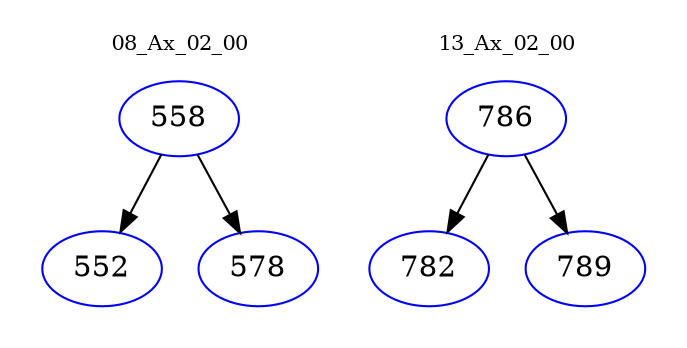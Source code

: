 digraph{
subgraph cluster_0 {
color = white
label = "08_Ax_02_00";
fontsize=10;
T0_558 [label="558", color="blue"]
T0_558 -> T0_552 [color="black"]
T0_552 [label="552", color="blue"]
T0_558 -> T0_578 [color="black"]
T0_578 [label="578", color="blue"]
}
subgraph cluster_1 {
color = white
label = "13_Ax_02_00";
fontsize=10;
T1_786 [label="786", color="blue"]
T1_786 -> T1_782 [color="black"]
T1_782 [label="782", color="blue"]
T1_786 -> T1_789 [color="black"]
T1_789 [label="789", color="blue"]
}
}
